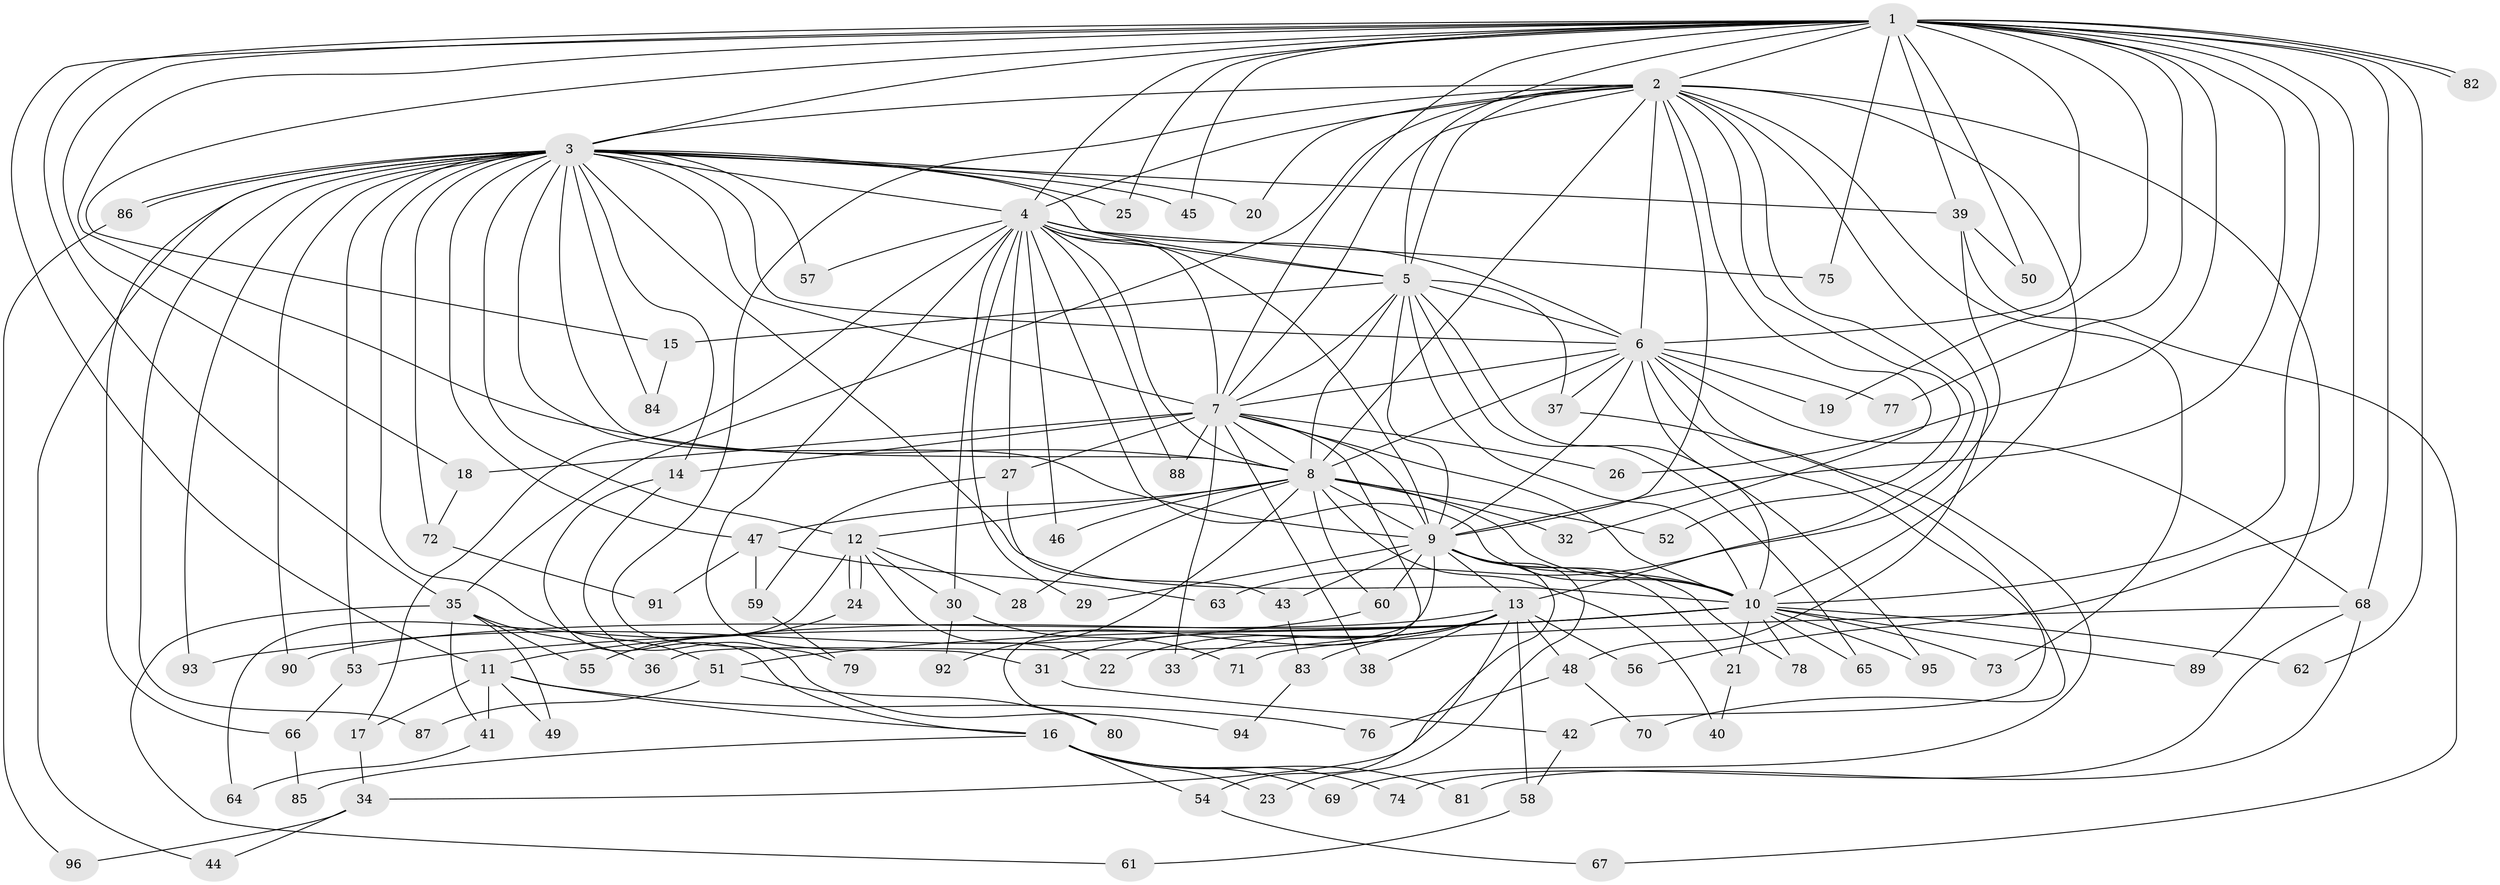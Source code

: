 // Generated by graph-tools (version 1.1) at 2025/43/03/09/25 04:43:39]
// undirected, 96 vertices, 217 edges
graph export_dot {
graph [start="1"]
  node [color=gray90,style=filled];
  1;
  2;
  3;
  4;
  5;
  6;
  7;
  8;
  9;
  10;
  11;
  12;
  13;
  14;
  15;
  16;
  17;
  18;
  19;
  20;
  21;
  22;
  23;
  24;
  25;
  26;
  27;
  28;
  29;
  30;
  31;
  32;
  33;
  34;
  35;
  36;
  37;
  38;
  39;
  40;
  41;
  42;
  43;
  44;
  45;
  46;
  47;
  48;
  49;
  50;
  51;
  52;
  53;
  54;
  55;
  56;
  57;
  58;
  59;
  60;
  61;
  62;
  63;
  64;
  65;
  66;
  67;
  68;
  69;
  70;
  71;
  72;
  73;
  74;
  75;
  76;
  77;
  78;
  79;
  80;
  81;
  82;
  83;
  84;
  85;
  86;
  87;
  88;
  89;
  90;
  91;
  92;
  93;
  94;
  95;
  96;
  1 -- 2;
  1 -- 3;
  1 -- 4;
  1 -- 5;
  1 -- 6;
  1 -- 7;
  1 -- 8;
  1 -- 9;
  1 -- 10;
  1 -- 11;
  1 -- 15;
  1 -- 18;
  1 -- 19;
  1 -- 25;
  1 -- 26;
  1 -- 35;
  1 -- 39;
  1 -- 45;
  1 -- 50;
  1 -- 56;
  1 -- 62;
  1 -- 68;
  1 -- 75;
  1 -- 77;
  1 -- 82;
  1 -- 82;
  2 -- 3;
  2 -- 4;
  2 -- 5;
  2 -- 6;
  2 -- 7;
  2 -- 8;
  2 -- 9;
  2 -- 10;
  2 -- 13;
  2 -- 20;
  2 -- 32;
  2 -- 35;
  2 -- 48;
  2 -- 52;
  2 -- 73;
  2 -- 79;
  2 -- 89;
  3 -- 4;
  3 -- 5;
  3 -- 6;
  3 -- 7;
  3 -- 8;
  3 -- 9;
  3 -- 10;
  3 -- 12;
  3 -- 14;
  3 -- 20;
  3 -- 25;
  3 -- 39;
  3 -- 44;
  3 -- 45;
  3 -- 47;
  3 -- 51;
  3 -- 53;
  3 -- 57;
  3 -- 66;
  3 -- 72;
  3 -- 84;
  3 -- 86;
  3 -- 86;
  3 -- 87;
  3 -- 90;
  3 -- 93;
  4 -- 5;
  4 -- 6;
  4 -- 7;
  4 -- 8;
  4 -- 9;
  4 -- 10;
  4 -- 17;
  4 -- 27;
  4 -- 29;
  4 -- 30;
  4 -- 31;
  4 -- 46;
  4 -- 57;
  4 -- 75;
  4 -- 88;
  5 -- 6;
  5 -- 7;
  5 -- 8;
  5 -- 9;
  5 -- 10;
  5 -- 15;
  5 -- 37;
  5 -- 65;
  5 -- 95;
  6 -- 7;
  6 -- 8;
  6 -- 9;
  6 -- 10;
  6 -- 19;
  6 -- 37;
  6 -- 42;
  6 -- 68;
  6 -- 69;
  6 -- 77;
  7 -- 8;
  7 -- 9;
  7 -- 10;
  7 -- 14;
  7 -- 18;
  7 -- 26;
  7 -- 27;
  7 -- 33;
  7 -- 38;
  7 -- 80;
  7 -- 88;
  8 -- 9;
  8 -- 10;
  8 -- 12;
  8 -- 28;
  8 -- 32;
  8 -- 40;
  8 -- 46;
  8 -- 47;
  8 -- 52;
  8 -- 60;
  8 -- 92;
  9 -- 10;
  9 -- 13;
  9 -- 21;
  9 -- 23;
  9 -- 29;
  9 -- 34;
  9 -- 36;
  9 -- 43;
  9 -- 60;
  9 -- 78;
  10 -- 11;
  10 -- 21;
  10 -- 51;
  10 -- 53;
  10 -- 62;
  10 -- 65;
  10 -- 73;
  10 -- 78;
  10 -- 89;
  10 -- 95;
  11 -- 16;
  11 -- 17;
  11 -- 41;
  11 -- 49;
  11 -- 76;
  12 -- 22;
  12 -- 24;
  12 -- 24;
  12 -- 28;
  12 -- 30;
  12 -- 64;
  13 -- 22;
  13 -- 31;
  13 -- 33;
  13 -- 38;
  13 -- 48;
  13 -- 54;
  13 -- 56;
  13 -- 58;
  13 -- 83;
  13 -- 90;
  14 -- 16;
  14 -- 94;
  15 -- 84;
  16 -- 23;
  16 -- 54;
  16 -- 69;
  16 -- 74;
  16 -- 81;
  16 -- 85;
  17 -- 34;
  18 -- 72;
  21 -- 40;
  24 -- 55;
  27 -- 43;
  27 -- 59;
  30 -- 71;
  30 -- 92;
  31 -- 42;
  34 -- 44;
  34 -- 96;
  35 -- 36;
  35 -- 41;
  35 -- 49;
  35 -- 55;
  35 -- 61;
  37 -- 70;
  39 -- 50;
  39 -- 63;
  39 -- 67;
  41 -- 64;
  42 -- 58;
  43 -- 83;
  47 -- 59;
  47 -- 63;
  47 -- 91;
  48 -- 70;
  48 -- 76;
  51 -- 80;
  51 -- 87;
  53 -- 66;
  54 -- 67;
  58 -- 61;
  59 -- 79;
  60 -- 93;
  66 -- 85;
  68 -- 71;
  68 -- 74;
  68 -- 81;
  72 -- 91;
  83 -- 94;
  86 -- 96;
}
